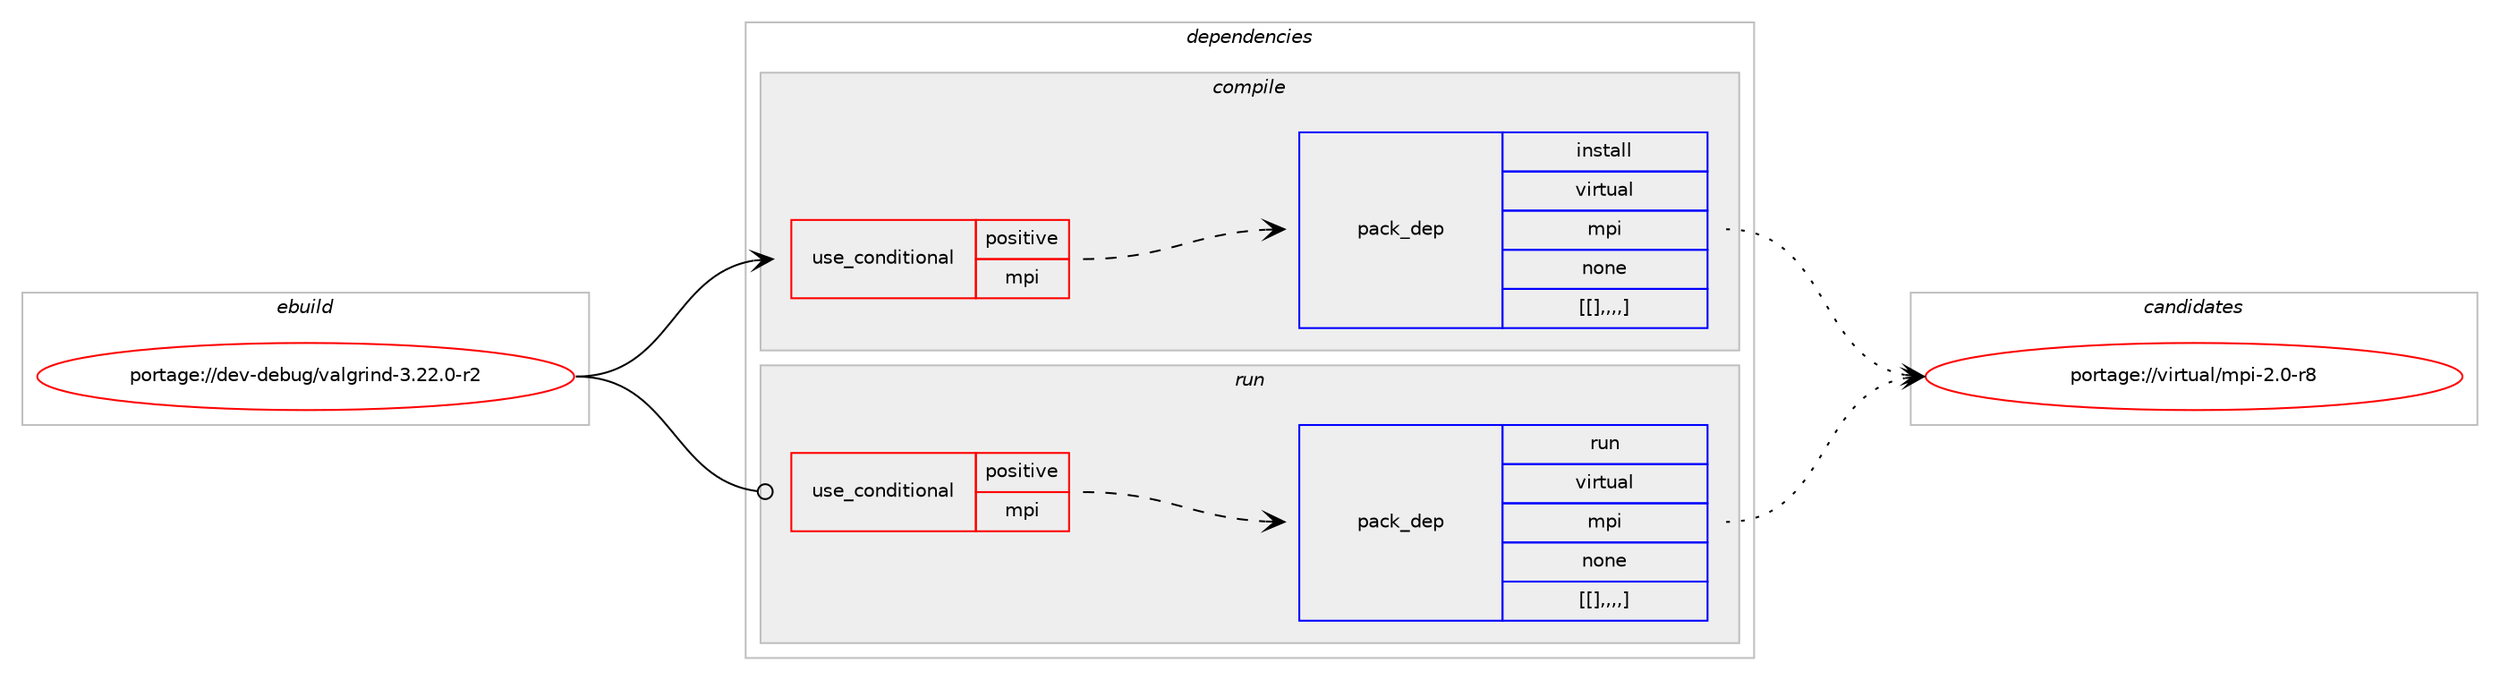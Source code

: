 digraph prolog {

# *************
# Graph options
# *************

newrank=true;
concentrate=true;
compound=true;
graph [rankdir=LR,fontname=Helvetica,fontsize=10,ranksep=1.5];#, ranksep=2.5, nodesep=0.2];
edge  [arrowhead=vee];
node  [fontname=Helvetica,fontsize=10];

# **********
# The ebuild
# **********

subgraph cluster_leftcol {
color=gray;
label=<<i>ebuild</i>>;
id [label="portage://dev-debug/valgrind-3.22.0-r2", color=red, width=4, href="../dev-debug/valgrind-3.22.0-r2.svg"];
}

# ****************
# The dependencies
# ****************

subgraph cluster_midcol {
color=gray;
label=<<i>dependencies</i>>;
subgraph cluster_compile {
fillcolor="#eeeeee";
style=filled;
label=<<i>compile</i>>;
subgraph cond19827 {
dependency73663 [label=<<TABLE BORDER="0" CELLBORDER="1" CELLSPACING="0" CELLPADDING="4"><TR><TD ROWSPAN="3" CELLPADDING="10">use_conditional</TD></TR><TR><TD>positive</TD></TR><TR><TD>mpi</TD></TR></TABLE>>, shape=none, color=red];
subgraph pack52888 {
dependency73664 [label=<<TABLE BORDER="0" CELLBORDER="1" CELLSPACING="0" CELLPADDING="4" WIDTH="220"><TR><TD ROWSPAN="6" CELLPADDING="30">pack_dep</TD></TR><TR><TD WIDTH="110">install</TD></TR><TR><TD>virtual</TD></TR><TR><TD>mpi</TD></TR><TR><TD>none</TD></TR><TR><TD>[[],,,,]</TD></TR></TABLE>>, shape=none, color=blue];
}
dependency73663:e -> dependency73664:w [weight=20,style="dashed",arrowhead="vee"];
}
id:e -> dependency73663:w [weight=20,style="solid",arrowhead="vee"];
}
subgraph cluster_compileandrun {
fillcolor="#eeeeee";
style=filled;
label=<<i>compile and run</i>>;
}
subgraph cluster_run {
fillcolor="#eeeeee";
style=filled;
label=<<i>run</i>>;
subgraph cond19828 {
dependency73665 [label=<<TABLE BORDER="0" CELLBORDER="1" CELLSPACING="0" CELLPADDING="4"><TR><TD ROWSPAN="3" CELLPADDING="10">use_conditional</TD></TR><TR><TD>positive</TD></TR><TR><TD>mpi</TD></TR></TABLE>>, shape=none, color=red];
subgraph pack52889 {
dependency73666 [label=<<TABLE BORDER="0" CELLBORDER="1" CELLSPACING="0" CELLPADDING="4" WIDTH="220"><TR><TD ROWSPAN="6" CELLPADDING="30">pack_dep</TD></TR><TR><TD WIDTH="110">run</TD></TR><TR><TD>virtual</TD></TR><TR><TD>mpi</TD></TR><TR><TD>none</TD></TR><TR><TD>[[],,,,]</TD></TR></TABLE>>, shape=none, color=blue];
}
dependency73665:e -> dependency73666:w [weight=20,style="dashed",arrowhead="vee"];
}
id:e -> dependency73665:w [weight=20,style="solid",arrowhead="odot"];
}
}

# **************
# The candidates
# **************

subgraph cluster_choices {
rank=same;
color=gray;
label=<<i>candidates</i>>;

subgraph choice52888 {
color=black;
nodesep=1;
choice1181051141161179710847109112105455046484511456 [label="portage://virtual/mpi-2.0-r8", color=red, width=4,href="../virtual/mpi-2.0-r8.svg"];
dependency73664:e -> choice1181051141161179710847109112105455046484511456:w [style=dotted,weight="100"];
}
subgraph choice52889 {
color=black;
nodesep=1;
choice1181051141161179710847109112105455046484511456 [label="portage://virtual/mpi-2.0-r8", color=red, width=4,href="../virtual/mpi-2.0-r8.svg"];
dependency73666:e -> choice1181051141161179710847109112105455046484511456:w [style=dotted,weight="100"];
}
}

}
